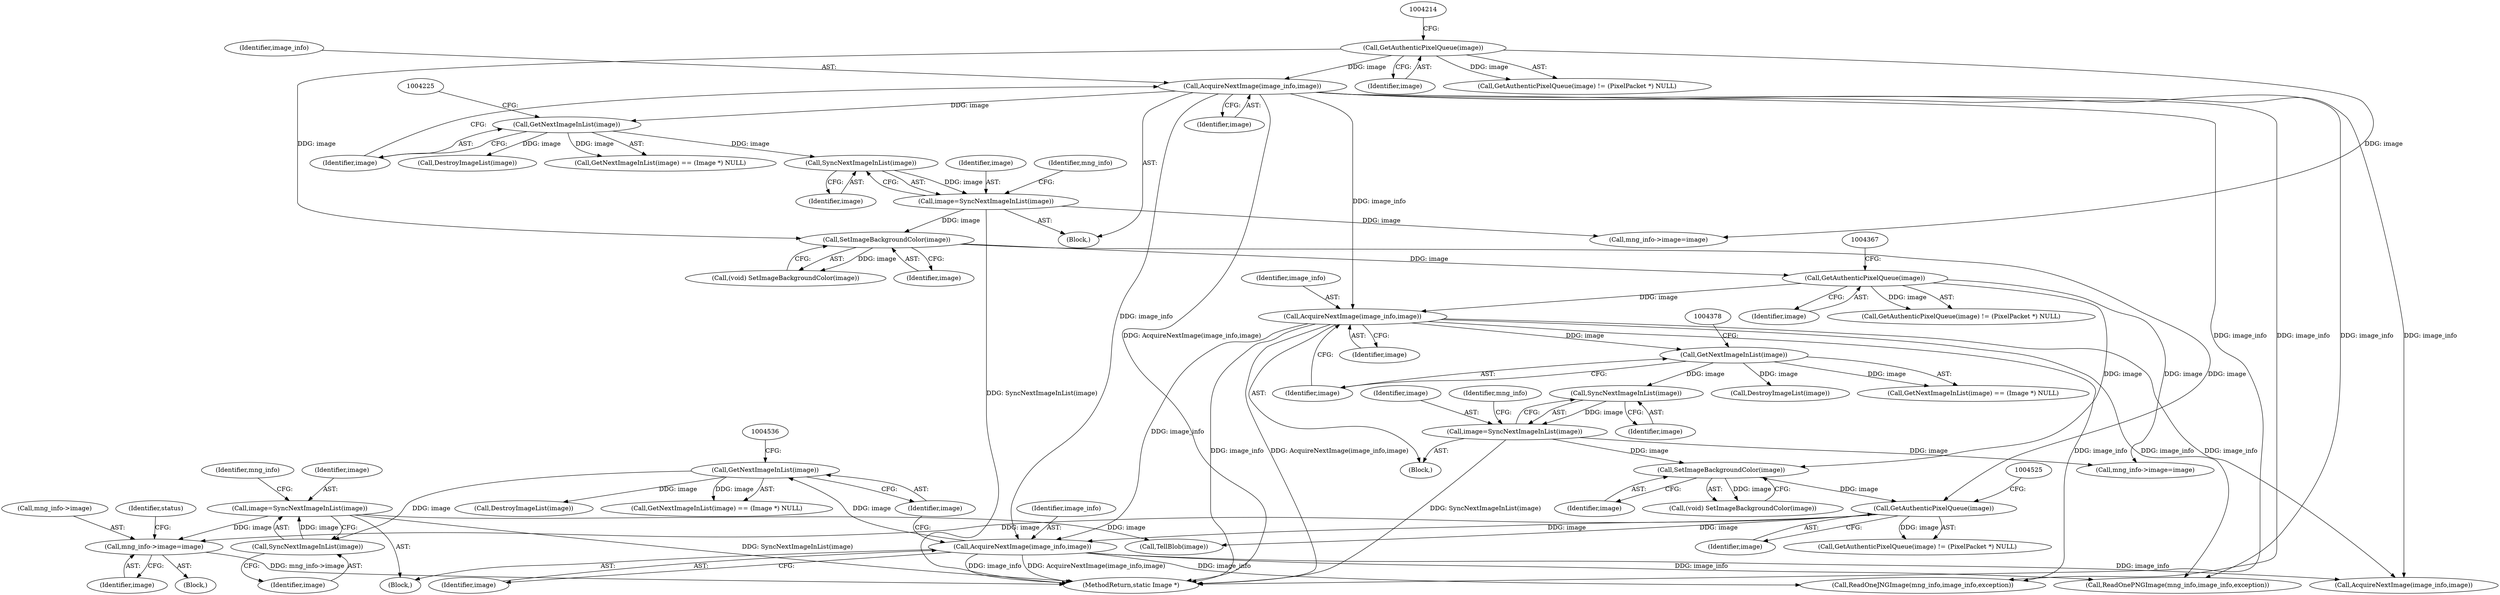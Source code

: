 digraph "0_ImageMagick_22e0310345499ffe906c604428f2a3a668942b05@pointer" {
"1004545" [label="(Call,mng_info->image=image)"];
"1004541" [label="(Call,image=SyncNextImageInList(image))"];
"1004543" [label="(Call,SyncNextImageInList(image))"];
"1004533" [label="(Call,GetNextImageInList(image))"];
"1004528" [label="(Call,AcquireNextImage(image_info,image))"];
"1004370" [label="(Call,AcquireNextImage(image_info,image))"];
"1004217" [label="(Call,AcquireNextImage(image_info,image))"];
"1004211" [label="(Call,GetAuthenticPixelQueue(image))"];
"1004364" [label="(Call,GetAuthenticPixelQueue(image))"];
"1004319" [label="(Call,SetImageBackgroundColor(image))"];
"1004230" [label="(Call,image=SyncNextImageInList(image))"];
"1004232" [label="(Call,SyncNextImageInList(image))"];
"1004222" [label="(Call,GetNextImageInList(image))"];
"1004522" [label="(Call,GetAuthenticPixelQueue(image))"];
"1004477" [label="(Call,SetImageBackgroundColor(image))"];
"1004383" [label="(Call,image=SyncNextImageInList(image))"];
"1004385" [label="(Call,SyncNextImageInList(image))"];
"1004375" [label="(Call,GetNextImageInList(image))"];
"1004232" [label="(Call,SyncNextImageInList(image))"];
"1004222" [label="(Call,GetNextImageInList(image))"];
"1004384" [label="(Identifier,image)"];
"1004369" [label="(Block,)"];
"1004555" [label="(Call,TellBlob(image))"];
"1004363" [label="(Call,GetAuthenticPixelQueue(image) != (PixelPacket *) NULL)"];
"1004365" [label="(Identifier,image)"];
"1004543" [label="(Call,SyncNextImageInList(image))"];
"1004724" [label="(Call,ReadOneJNGImage(mng_info,image_info,exception))"];
"1004218" [label="(Identifier,image_info)"];
"1004319" [label="(Call,SetImageBackgroundColor(image))"];
"1004546" [label="(Call,mng_info->image)"];
"1004532" [label="(Call,GetNextImageInList(image) == (Image *) NULL)"];
"1004530" [label="(Identifier,image)"];
"1004387" [label="(Call,mng_info->image=image)"];
"1004370" [label="(Call,AcquireNextImage(image_info,image))"];
"1004383" [label="(Call,image=SyncNextImageInList(image))"];
"1004477" [label="(Call,SetImageBackgroundColor(image))"];
"1004534" [label="(Identifier,image)"];
"1007383" [label="(MethodReturn,static Image *)"];
"1004544" [label="(Identifier,image)"];
"1004219" [label="(Identifier,image)"];
"1004212" [label="(Identifier,image)"];
"1004478" [label="(Identifier,image)"];
"1004389" [label="(Identifier,mng_info)"];
"1004376" [label="(Identifier,image)"];
"1004386" [label="(Identifier,image)"];
"1004549" [label="(Identifier,image)"];
"1004527" [label="(Block,)"];
"1004375" [label="(Call,GetNextImageInList(image))"];
"1004221" [label="(Call,GetNextImageInList(image) == (Image *) NULL)"];
"1004528" [label="(Call,AcquireNextImage(image_info,image))"];
"1004523" [label="(Identifier,image)"];
"1004381" [label="(Call,DestroyImageList(image))"];
"1004231" [label="(Identifier,image)"];
"1004223" [label="(Identifier,image)"];
"1004317" [label="(Call,(void) SetImageBackgroundColor(image))"];
"1004216" [label="(Block,)"];
"1006734" [label="(Call,AcquireNextImage(image_info,image))"];
"1004717" [label="(Call,ReadOnePNGImage(mng_info,image_info,exception))"];
"1004541" [label="(Call,image=SyncNextImageInList(image))"];
"1004236" [label="(Identifier,mng_info)"];
"1004217" [label="(Call,AcquireNextImage(image_info,image))"];
"1004475" [label="(Call,(void) SetImageBackgroundColor(image))"];
"1004320" [label="(Identifier,image)"];
"1004364" [label="(Call,GetAuthenticPixelQueue(image))"];
"1004233" [label="(Identifier,image)"];
"1004529" [label="(Identifier,image_info)"];
"1004547" [label="(Identifier,mng_info)"];
"1004539" [label="(Call,DestroyImageList(image))"];
"1004545" [label="(Call,mng_info->image=image)"];
"1004522" [label="(Call,GetAuthenticPixelQueue(image))"];
"1004542" [label="(Identifier,image)"];
"1004371" [label="(Identifier,image_info)"];
"1004210" [label="(Call,GetAuthenticPixelQueue(image) != (PixelPacket *) NULL)"];
"1004533" [label="(Call,GetNextImageInList(image))"];
"1004374" [label="(Call,GetNextImageInList(image) == (Image *) NULL)"];
"1004228" [label="(Call,DestroyImageList(image))"];
"1000424" [label="(Block,)"];
"1004551" [label="(Identifier,status)"];
"1004234" [label="(Call,mng_info->image=image)"];
"1004230" [label="(Call,image=SyncNextImageInList(image))"];
"1004385" [label="(Call,SyncNextImageInList(image))"];
"1004211" [label="(Call,GetAuthenticPixelQueue(image))"];
"1004372" [label="(Identifier,image)"];
"1004521" [label="(Call,GetAuthenticPixelQueue(image) != (PixelPacket *) NULL)"];
"1004545" -> "1000424"  [label="AST: "];
"1004545" -> "1004549"  [label="CFG: "];
"1004546" -> "1004545"  [label="AST: "];
"1004549" -> "1004545"  [label="AST: "];
"1004551" -> "1004545"  [label="CFG: "];
"1004545" -> "1007383"  [label="DDG: mng_info->image"];
"1004541" -> "1004545"  [label="DDG: image"];
"1004522" -> "1004545"  [label="DDG: image"];
"1004541" -> "1004527"  [label="AST: "];
"1004541" -> "1004543"  [label="CFG: "];
"1004542" -> "1004541"  [label="AST: "];
"1004543" -> "1004541"  [label="AST: "];
"1004547" -> "1004541"  [label="CFG: "];
"1004541" -> "1007383"  [label="DDG: SyncNextImageInList(image)"];
"1004543" -> "1004541"  [label="DDG: image"];
"1004541" -> "1004555"  [label="DDG: image"];
"1004543" -> "1004544"  [label="CFG: "];
"1004544" -> "1004543"  [label="AST: "];
"1004533" -> "1004543"  [label="DDG: image"];
"1004533" -> "1004532"  [label="AST: "];
"1004533" -> "1004534"  [label="CFG: "];
"1004534" -> "1004533"  [label="AST: "];
"1004536" -> "1004533"  [label="CFG: "];
"1004533" -> "1004532"  [label="DDG: image"];
"1004528" -> "1004533"  [label="DDG: image"];
"1004533" -> "1004539"  [label="DDG: image"];
"1004528" -> "1004527"  [label="AST: "];
"1004528" -> "1004530"  [label="CFG: "];
"1004529" -> "1004528"  [label="AST: "];
"1004530" -> "1004528"  [label="AST: "];
"1004534" -> "1004528"  [label="CFG: "];
"1004528" -> "1007383"  [label="DDG: AcquireNextImage(image_info,image)"];
"1004528" -> "1007383"  [label="DDG: image_info"];
"1004370" -> "1004528"  [label="DDG: image_info"];
"1004217" -> "1004528"  [label="DDG: image_info"];
"1004522" -> "1004528"  [label="DDG: image"];
"1004528" -> "1004717"  [label="DDG: image_info"];
"1004528" -> "1004724"  [label="DDG: image_info"];
"1004528" -> "1006734"  [label="DDG: image_info"];
"1004370" -> "1004369"  [label="AST: "];
"1004370" -> "1004372"  [label="CFG: "];
"1004371" -> "1004370"  [label="AST: "];
"1004372" -> "1004370"  [label="AST: "];
"1004376" -> "1004370"  [label="CFG: "];
"1004370" -> "1007383"  [label="DDG: AcquireNextImage(image_info,image)"];
"1004370" -> "1007383"  [label="DDG: image_info"];
"1004217" -> "1004370"  [label="DDG: image_info"];
"1004364" -> "1004370"  [label="DDG: image"];
"1004370" -> "1004375"  [label="DDG: image"];
"1004370" -> "1004717"  [label="DDG: image_info"];
"1004370" -> "1004724"  [label="DDG: image_info"];
"1004370" -> "1006734"  [label="DDG: image_info"];
"1004217" -> "1004216"  [label="AST: "];
"1004217" -> "1004219"  [label="CFG: "];
"1004218" -> "1004217"  [label="AST: "];
"1004219" -> "1004217"  [label="AST: "];
"1004223" -> "1004217"  [label="CFG: "];
"1004217" -> "1007383"  [label="DDG: AcquireNextImage(image_info,image)"];
"1004217" -> "1007383"  [label="DDG: image_info"];
"1004211" -> "1004217"  [label="DDG: image"];
"1004217" -> "1004222"  [label="DDG: image"];
"1004217" -> "1004717"  [label="DDG: image_info"];
"1004217" -> "1004724"  [label="DDG: image_info"];
"1004217" -> "1006734"  [label="DDG: image_info"];
"1004211" -> "1004210"  [label="AST: "];
"1004211" -> "1004212"  [label="CFG: "];
"1004212" -> "1004211"  [label="AST: "];
"1004214" -> "1004211"  [label="CFG: "];
"1004211" -> "1004210"  [label="DDG: image"];
"1004211" -> "1004234"  [label="DDG: image"];
"1004211" -> "1004319"  [label="DDG: image"];
"1004364" -> "1004363"  [label="AST: "];
"1004364" -> "1004365"  [label="CFG: "];
"1004365" -> "1004364"  [label="AST: "];
"1004367" -> "1004364"  [label="CFG: "];
"1004364" -> "1004363"  [label="DDG: image"];
"1004319" -> "1004364"  [label="DDG: image"];
"1004364" -> "1004387"  [label="DDG: image"];
"1004364" -> "1004477"  [label="DDG: image"];
"1004319" -> "1004317"  [label="AST: "];
"1004319" -> "1004320"  [label="CFG: "];
"1004320" -> "1004319"  [label="AST: "];
"1004317" -> "1004319"  [label="CFG: "];
"1004319" -> "1004317"  [label="DDG: image"];
"1004230" -> "1004319"  [label="DDG: image"];
"1004319" -> "1004522"  [label="DDG: image"];
"1004230" -> "1004216"  [label="AST: "];
"1004230" -> "1004232"  [label="CFG: "];
"1004231" -> "1004230"  [label="AST: "];
"1004232" -> "1004230"  [label="AST: "];
"1004236" -> "1004230"  [label="CFG: "];
"1004230" -> "1007383"  [label="DDG: SyncNextImageInList(image)"];
"1004232" -> "1004230"  [label="DDG: image"];
"1004230" -> "1004234"  [label="DDG: image"];
"1004232" -> "1004233"  [label="CFG: "];
"1004233" -> "1004232"  [label="AST: "];
"1004222" -> "1004232"  [label="DDG: image"];
"1004222" -> "1004221"  [label="AST: "];
"1004222" -> "1004223"  [label="CFG: "];
"1004223" -> "1004222"  [label="AST: "];
"1004225" -> "1004222"  [label="CFG: "];
"1004222" -> "1004221"  [label="DDG: image"];
"1004222" -> "1004228"  [label="DDG: image"];
"1004522" -> "1004521"  [label="AST: "];
"1004522" -> "1004523"  [label="CFG: "];
"1004523" -> "1004522"  [label="AST: "];
"1004525" -> "1004522"  [label="CFG: "];
"1004522" -> "1004521"  [label="DDG: image"];
"1004477" -> "1004522"  [label="DDG: image"];
"1004522" -> "1004555"  [label="DDG: image"];
"1004477" -> "1004475"  [label="AST: "];
"1004477" -> "1004478"  [label="CFG: "];
"1004478" -> "1004477"  [label="AST: "];
"1004475" -> "1004477"  [label="CFG: "];
"1004477" -> "1004475"  [label="DDG: image"];
"1004383" -> "1004477"  [label="DDG: image"];
"1004383" -> "1004369"  [label="AST: "];
"1004383" -> "1004385"  [label="CFG: "];
"1004384" -> "1004383"  [label="AST: "];
"1004385" -> "1004383"  [label="AST: "];
"1004389" -> "1004383"  [label="CFG: "];
"1004383" -> "1007383"  [label="DDG: SyncNextImageInList(image)"];
"1004385" -> "1004383"  [label="DDG: image"];
"1004383" -> "1004387"  [label="DDG: image"];
"1004385" -> "1004386"  [label="CFG: "];
"1004386" -> "1004385"  [label="AST: "];
"1004375" -> "1004385"  [label="DDG: image"];
"1004375" -> "1004374"  [label="AST: "];
"1004375" -> "1004376"  [label="CFG: "];
"1004376" -> "1004375"  [label="AST: "];
"1004378" -> "1004375"  [label="CFG: "];
"1004375" -> "1004374"  [label="DDG: image"];
"1004375" -> "1004381"  [label="DDG: image"];
}

